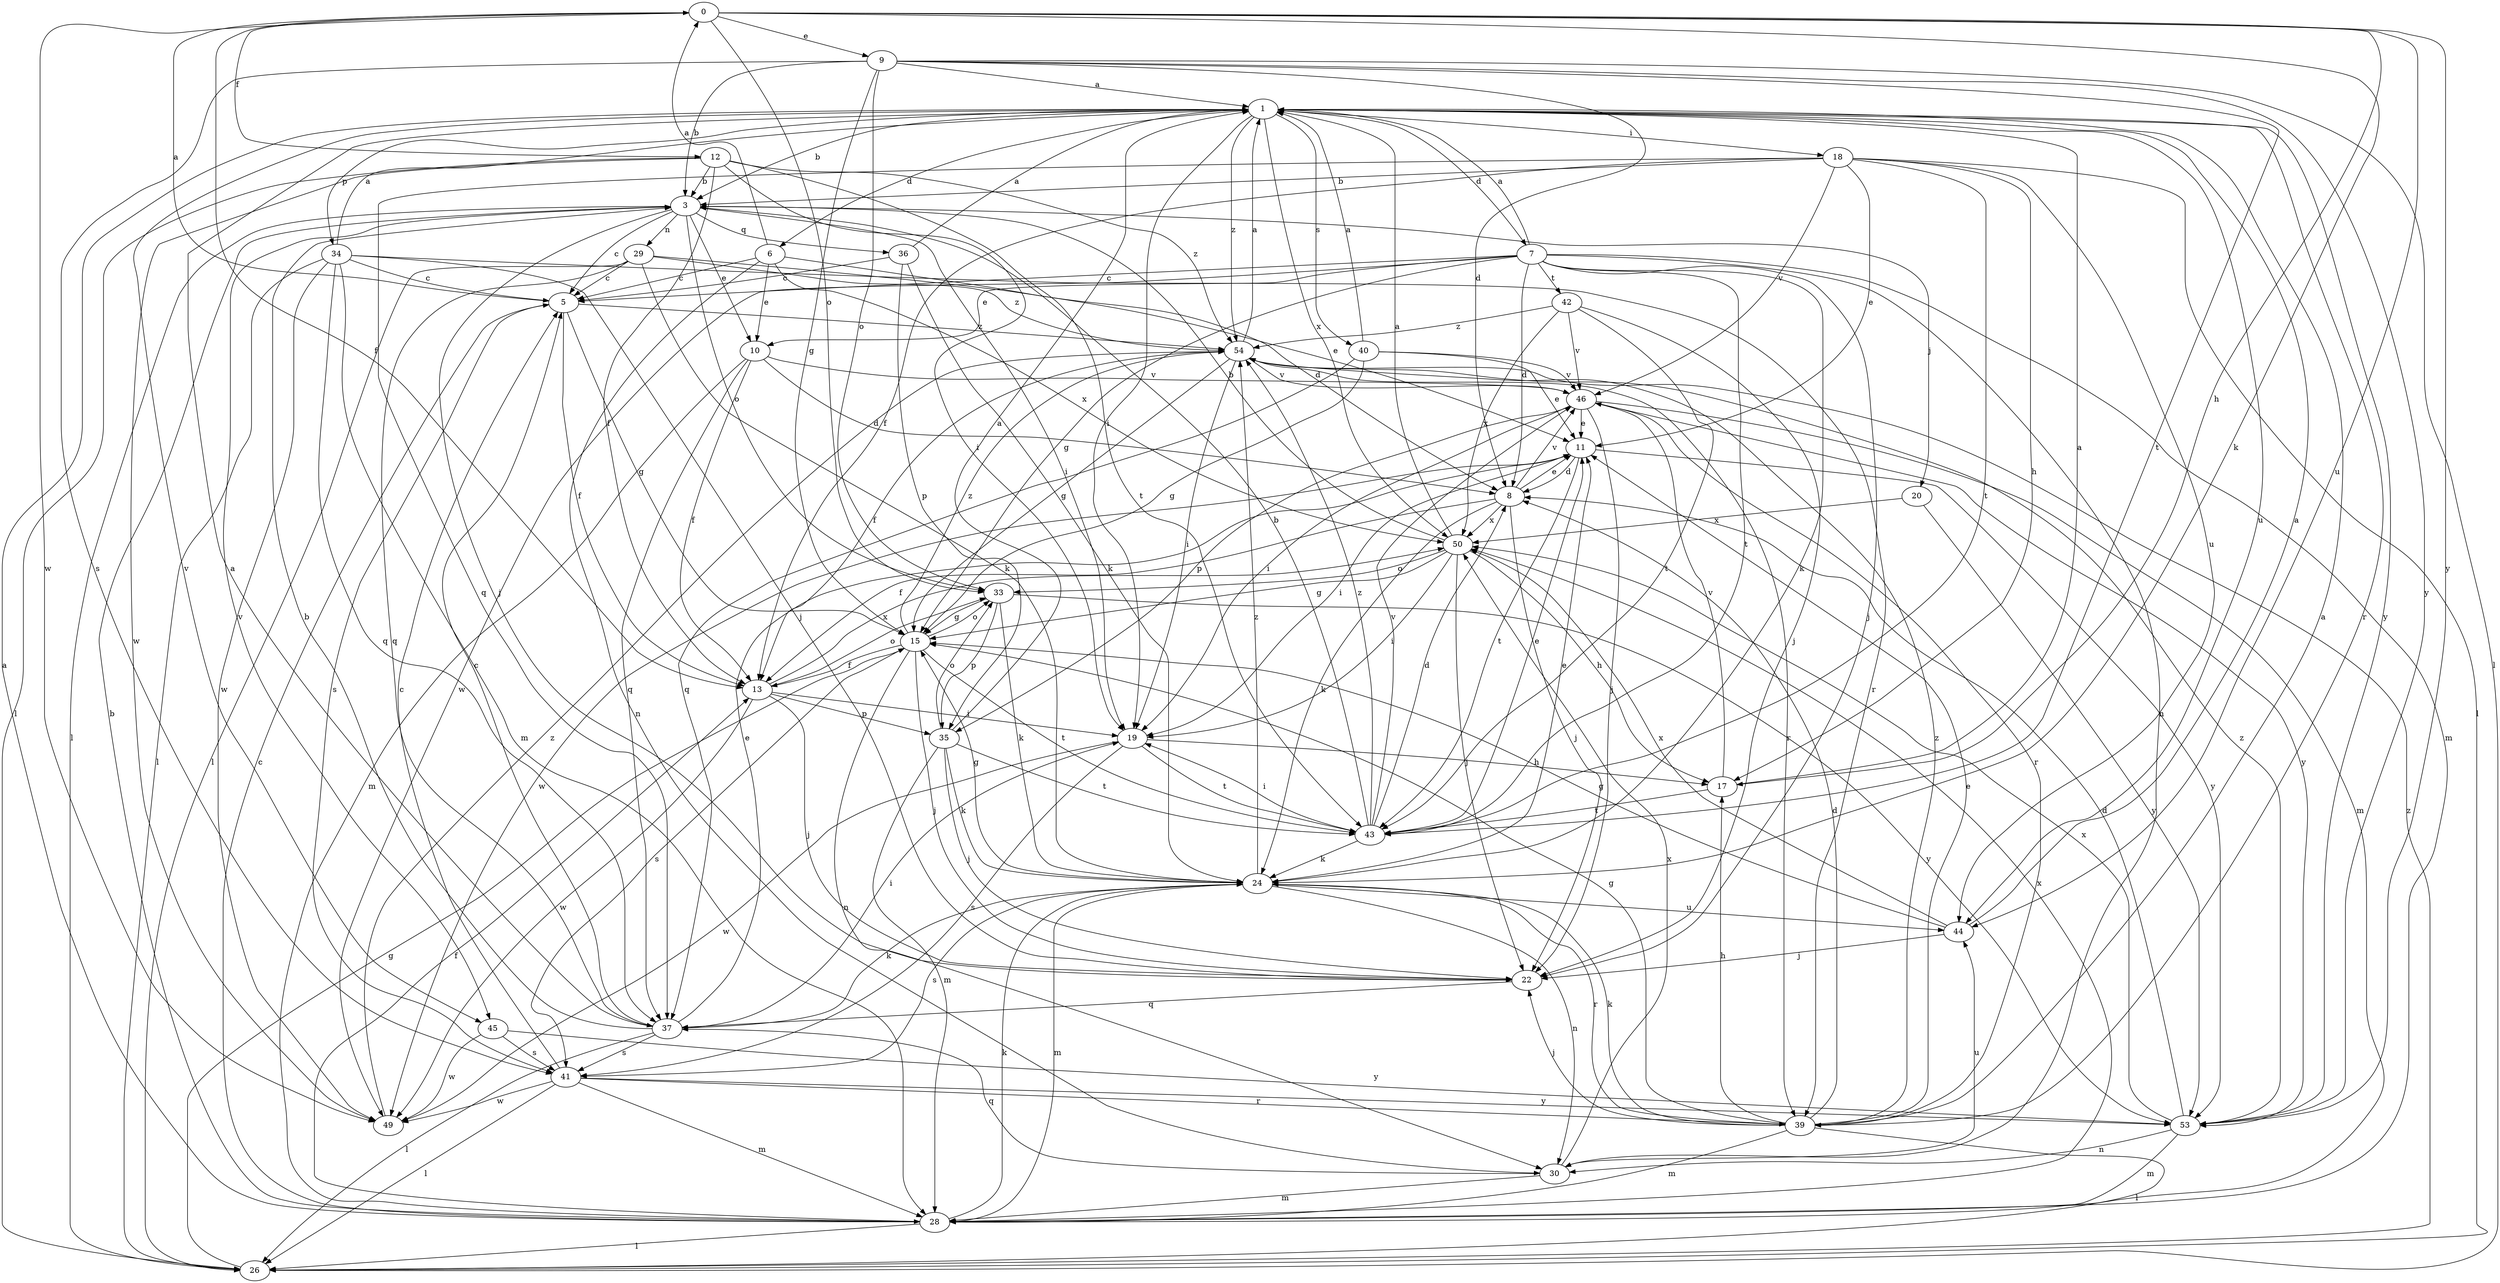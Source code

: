 strict digraph  {
0;
1;
3;
5;
6;
7;
8;
9;
10;
11;
12;
13;
15;
17;
18;
19;
20;
22;
24;
26;
28;
29;
30;
33;
34;
35;
36;
37;
39;
40;
41;
42;
43;
44;
45;
46;
49;
50;
53;
54;
0 -> 9  [label=e];
0 -> 12  [label=f];
0 -> 13  [label=f];
0 -> 17  [label=h];
0 -> 24  [label=k];
0 -> 33  [label=o];
0 -> 44  [label=u];
0 -> 49  [label=w];
0 -> 53  [label=y];
1 -> 3  [label=b];
1 -> 6  [label=d];
1 -> 7  [label=d];
1 -> 18  [label=i];
1 -> 19  [label=i];
1 -> 34  [label=p];
1 -> 39  [label=r];
1 -> 40  [label=s];
1 -> 44  [label=u];
1 -> 45  [label=v];
1 -> 50  [label=x];
1 -> 53  [label=y];
1 -> 54  [label=z];
3 -> 5  [label=c];
3 -> 10  [label=e];
3 -> 19  [label=i];
3 -> 20  [label=j];
3 -> 22  [label=j];
3 -> 26  [label=l];
3 -> 29  [label=n];
3 -> 33  [label=o];
3 -> 36  [label=q];
3 -> 45  [label=v];
5 -> 0  [label=a];
5 -> 13  [label=f];
5 -> 15  [label=g];
5 -> 41  [label=s];
5 -> 54  [label=z];
6 -> 0  [label=a];
6 -> 5  [label=c];
6 -> 8  [label=d];
6 -> 10  [label=e];
6 -> 30  [label=n];
6 -> 50  [label=x];
7 -> 1  [label=a];
7 -> 5  [label=c];
7 -> 8  [label=d];
7 -> 10  [label=e];
7 -> 15  [label=g];
7 -> 22  [label=j];
7 -> 24  [label=k];
7 -> 28  [label=m];
7 -> 30  [label=n];
7 -> 42  [label=t];
7 -> 43  [label=t];
7 -> 49  [label=w];
8 -> 11  [label=e];
8 -> 13  [label=f];
8 -> 22  [label=j];
8 -> 24  [label=k];
8 -> 46  [label=v];
8 -> 50  [label=x];
9 -> 1  [label=a];
9 -> 3  [label=b];
9 -> 8  [label=d];
9 -> 15  [label=g];
9 -> 26  [label=l];
9 -> 33  [label=o];
9 -> 41  [label=s];
9 -> 43  [label=t];
9 -> 53  [label=y];
10 -> 8  [label=d];
10 -> 13  [label=f];
10 -> 28  [label=m];
10 -> 37  [label=q];
10 -> 46  [label=v];
11 -> 8  [label=d];
11 -> 19  [label=i];
11 -> 43  [label=t];
11 -> 49  [label=w];
11 -> 53  [label=y];
12 -> 3  [label=b];
12 -> 13  [label=f];
12 -> 19  [label=i];
12 -> 26  [label=l];
12 -> 43  [label=t];
12 -> 49  [label=w];
12 -> 54  [label=z];
13 -> 19  [label=i];
13 -> 22  [label=j];
13 -> 33  [label=o];
13 -> 35  [label=p];
13 -> 49  [label=w];
13 -> 50  [label=x];
15 -> 13  [label=f];
15 -> 22  [label=j];
15 -> 30  [label=n];
15 -> 33  [label=o];
15 -> 41  [label=s];
15 -> 43  [label=t];
15 -> 54  [label=z];
17 -> 1  [label=a];
17 -> 43  [label=t];
17 -> 46  [label=v];
18 -> 3  [label=b];
18 -> 11  [label=e];
18 -> 13  [label=f];
18 -> 17  [label=h];
18 -> 26  [label=l];
18 -> 37  [label=q];
18 -> 43  [label=t];
18 -> 44  [label=u];
18 -> 46  [label=v];
19 -> 17  [label=h];
19 -> 41  [label=s];
19 -> 43  [label=t];
19 -> 49  [label=w];
20 -> 50  [label=x];
20 -> 53  [label=y];
22 -> 37  [label=q];
24 -> 11  [label=e];
24 -> 15  [label=g];
24 -> 28  [label=m];
24 -> 30  [label=n];
24 -> 39  [label=r];
24 -> 41  [label=s];
24 -> 44  [label=u];
24 -> 54  [label=z];
26 -> 15  [label=g];
26 -> 54  [label=z];
28 -> 1  [label=a];
28 -> 3  [label=b];
28 -> 5  [label=c];
28 -> 13  [label=f];
28 -> 24  [label=k];
28 -> 26  [label=l];
28 -> 50  [label=x];
29 -> 5  [label=c];
29 -> 11  [label=e];
29 -> 24  [label=k];
29 -> 26  [label=l];
29 -> 37  [label=q];
29 -> 54  [label=z];
30 -> 28  [label=m];
30 -> 37  [label=q];
30 -> 44  [label=u];
30 -> 50  [label=x];
33 -> 15  [label=g];
33 -> 24  [label=k];
33 -> 35  [label=p];
33 -> 53  [label=y];
34 -> 1  [label=a];
34 -> 5  [label=c];
34 -> 22  [label=j];
34 -> 26  [label=l];
34 -> 28  [label=m];
34 -> 37  [label=q];
34 -> 39  [label=r];
34 -> 49  [label=w];
35 -> 1  [label=a];
35 -> 22  [label=j];
35 -> 24  [label=k];
35 -> 28  [label=m];
35 -> 33  [label=o];
35 -> 43  [label=t];
36 -> 1  [label=a];
36 -> 5  [label=c];
36 -> 24  [label=k];
36 -> 35  [label=p];
37 -> 1  [label=a];
37 -> 3  [label=b];
37 -> 5  [label=c];
37 -> 11  [label=e];
37 -> 19  [label=i];
37 -> 24  [label=k];
37 -> 26  [label=l];
37 -> 41  [label=s];
39 -> 1  [label=a];
39 -> 8  [label=d];
39 -> 11  [label=e];
39 -> 15  [label=g];
39 -> 17  [label=h];
39 -> 22  [label=j];
39 -> 24  [label=k];
39 -> 26  [label=l];
39 -> 28  [label=m];
39 -> 54  [label=z];
40 -> 1  [label=a];
40 -> 11  [label=e];
40 -> 15  [label=g];
40 -> 37  [label=q];
40 -> 46  [label=v];
41 -> 5  [label=c];
41 -> 26  [label=l];
41 -> 28  [label=m];
41 -> 39  [label=r];
41 -> 49  [label=w];
41 -> 53  [label=y];
42 -> 22  [label=j];
42 -> 43  [label=t];
42 -> 46  [label=v];
42 -> 50  [label=x];
42 -> 54  [label=z];
43 -> 3  [label=b];
43 -> 8  [label=d];
43 -> 11  [label=e];
43 -> 19  [label=i];
43 -> 24  [label=k];
43 -> 46  [label=v];
43 -> 54  [label=z];
44 -> 1  [label=a];
44 -> 15  [label=g];
44 -> 22  [label=j];
44 -> 50  [label=x];
45 -> 41  [label=s];
45 -> 49  [label=w];
45 -> 53  [label=y];
46 -> 11  [label=e];
46 -> 19  [label=i];
46 -> 22  [label=j];
46 -> 28  [label=m];
46 -> 35  [label=p];
46 -> 39  [label=r];
46 -> 53  [label=y];
49 -> 54  [label=z];
50 -> 1  [label=a];
50 -> 3  [label=b];
50 -> 15  [label=g];
50 -> 17  [label=h];
50 -> 19  [label=i];
50 -> 22  [label=j];
50 -> 33  [label=o];
53 -> 8  [label=d];
53 -> 28  [label=m];
53 -> 30  [label=n];
53 -> 50  [label=x];
53 -> 54  [label=z];
54 -> 1  [label=a];
54 -> 13  [label=f];
54 -> 15  [label=g];
54 -> 19  [label=i];
54 -> 39  [label=r];
54 -> 46  [label=v];
}
